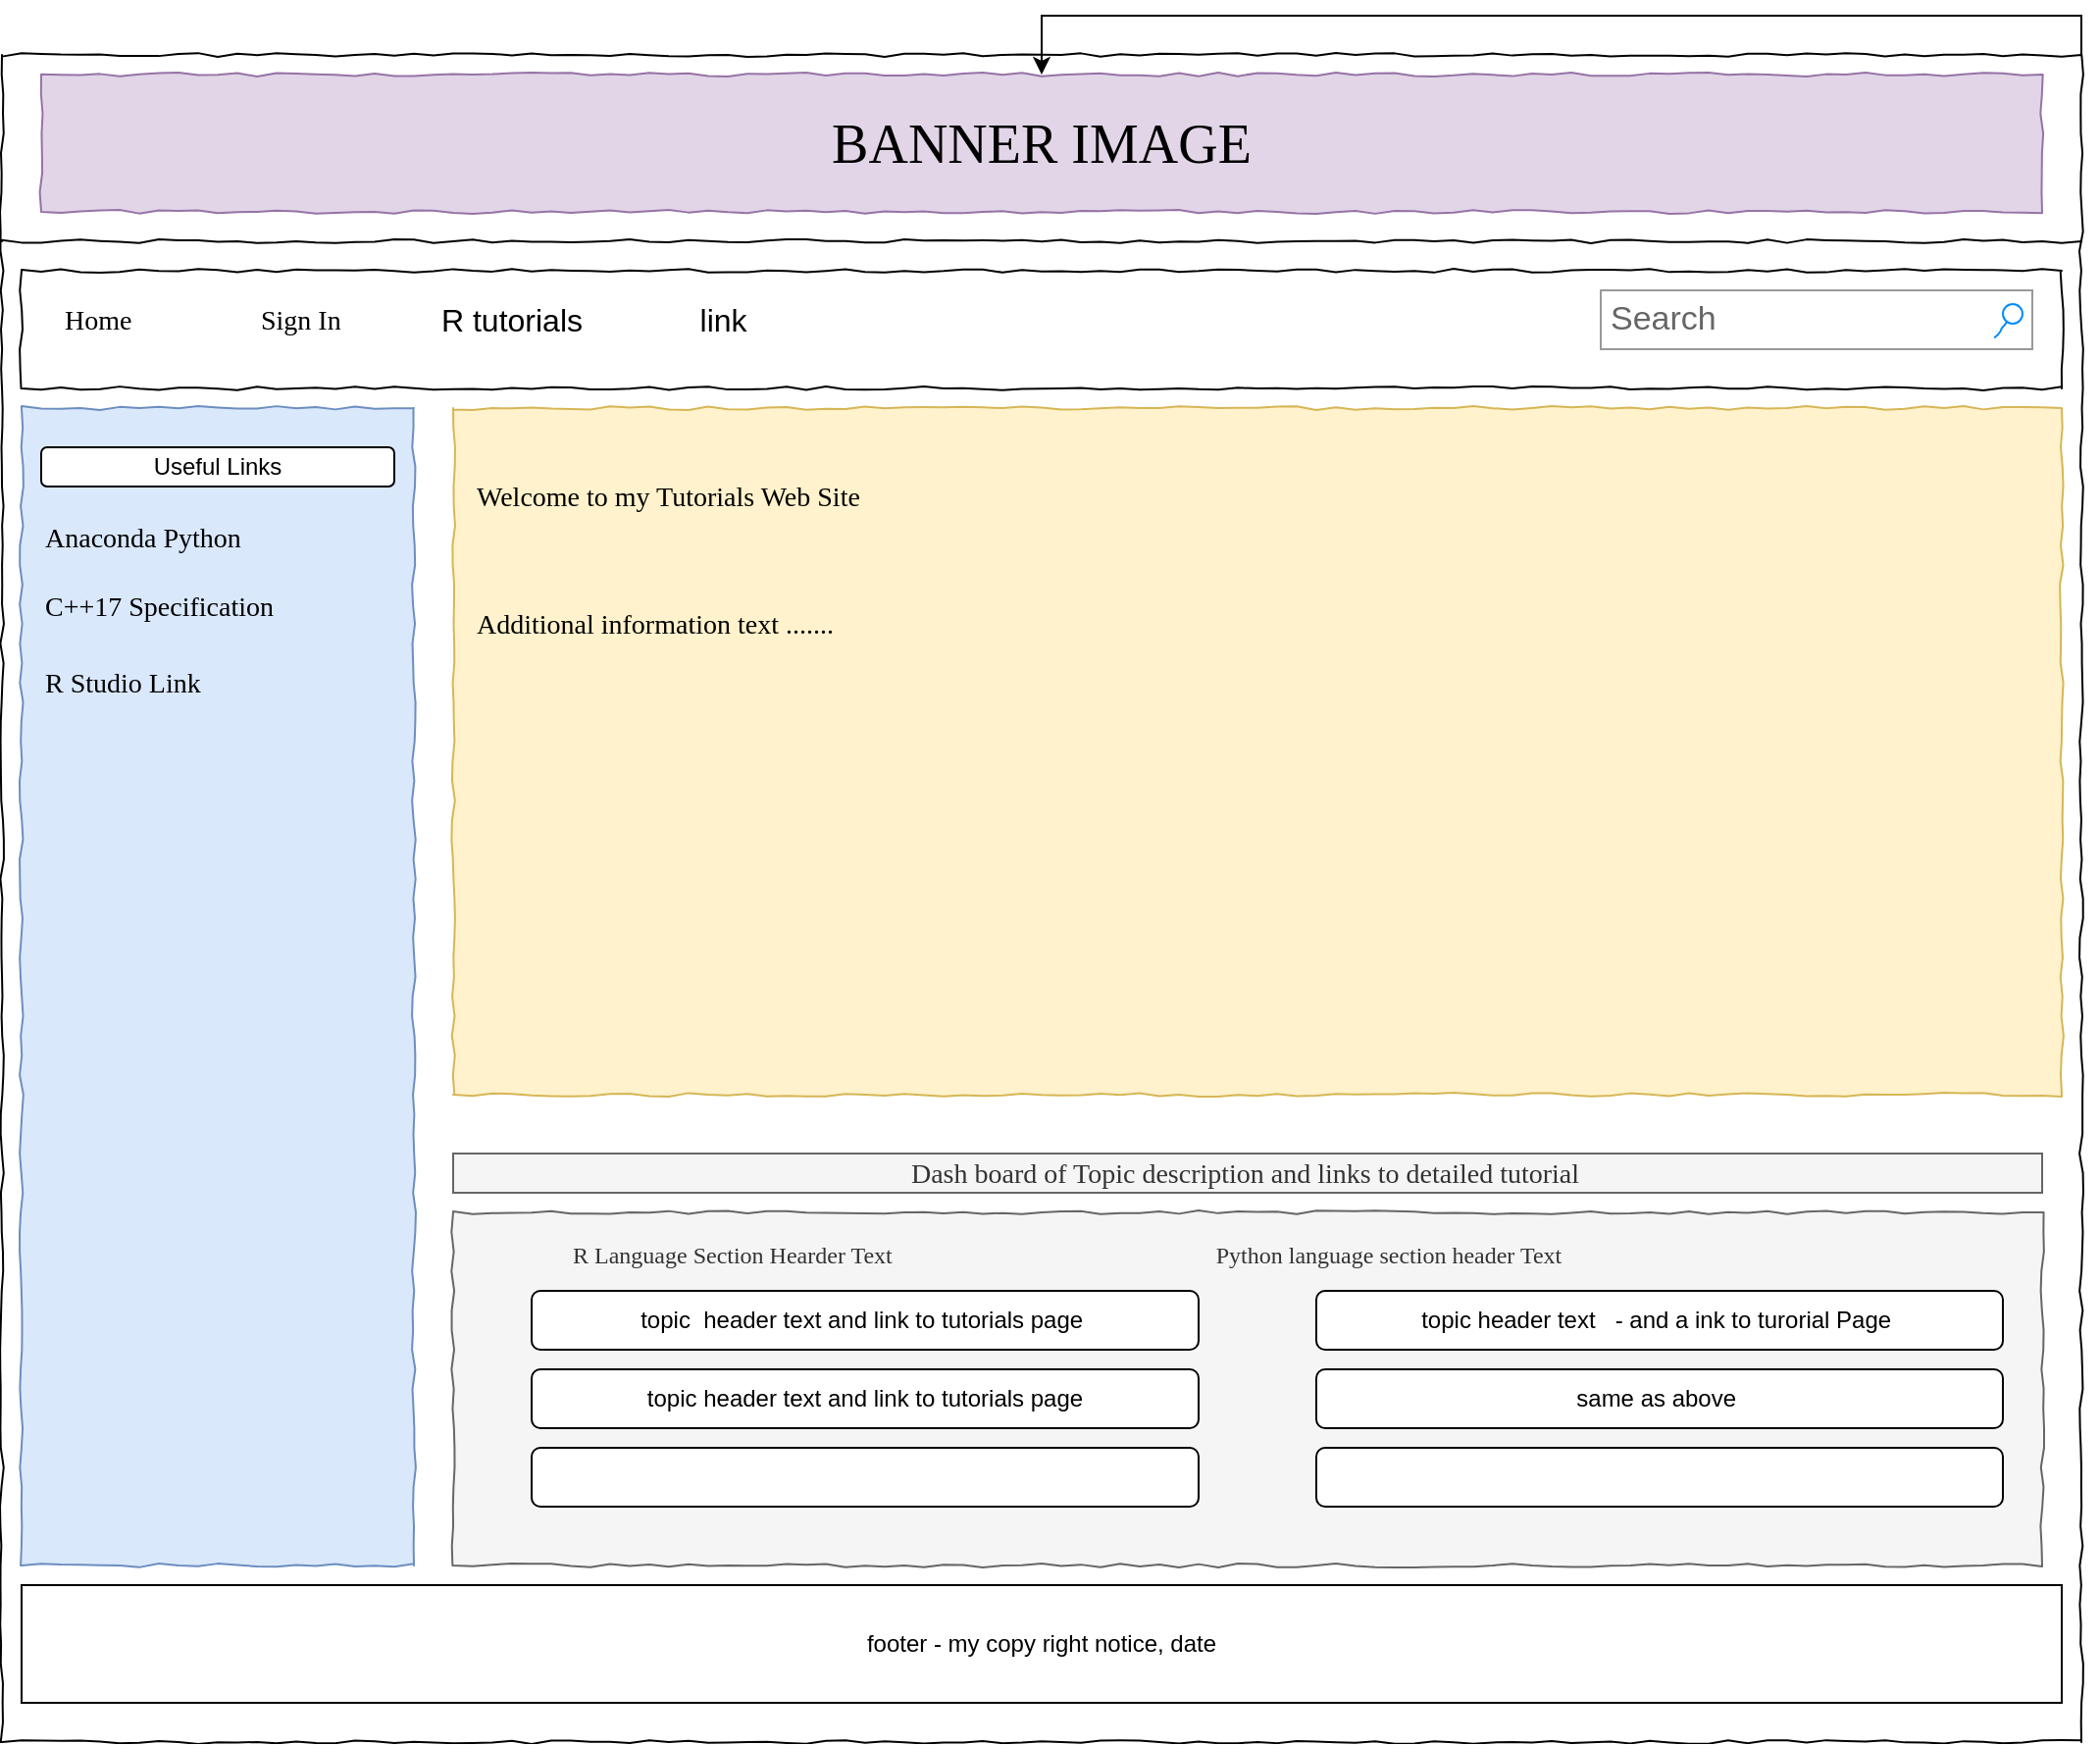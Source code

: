 <mxfile version="12.6.5" type="device"><diagram name="Page-1" id="03018318-947c-dd8e-b7a3-06fadd420f32"><mxGraphModel dx="1416" dy="806" grid="1" gridSize="10" guides="1" tooltips="1" connect="1" arrows="1" fold="1" page="1" pageScale="1" pageWidth="1100" pageHeight="850" background="#ffffff" math="0" shadow="0"><root><mxCell id="0"/><mxCell id="1" parent="0"/><mxCell id="i95FhM3kqCHliHEgB9Us-1" style="edgeStyle=orthogonalEdgeStyle;rounded=0;orthogonalLoop=1;jettySize=auto;html=1;exitX=1;exitY=0;exitDx=0;exitDy=0;" parent="1" source="677b7b8949515195-1" target="677b7b8949515195-2" edge="1"><mxGeometry relative="1" as="geometry"/></mxCell><mxCell id="677b7b8949515195-1" value="" style="whiteSpace=wrap;html=1;rounded=0;shadow=0;labelBackgroundColor=none;strokeColor=#000000;strokeWidth=1;fillColor=none;fontFamily=Verdana;fontSize=12;fontColor=#000000;align=center;comic=1;" parent="1" vertex="1"><mxGeometry x="20" y="50" width="1060" height="860" as="geometry"/></mxCell><mxCell id="677b7b8949515195-2" value="BANNER IMAGE" style="whiteSpace=wrap;html=1;rounded=0;shadow=0;labelBackgroundColor=none;strokeWidth=1;fontFamily=Verdana;fontSize=28;align=center;comic=1;fillColor=#e1d5e7;strokeColor=#9673a6;" parent="1" vertex="1"><mxGeometry x="40" y="60" width="1020" height="70" as="geometry"/></mxCell><mxCell id="677b7b8949515195-3" value="Search" style="strokeWidth=1;shadow=0;dashed=0;align=center;html=1;shape=mxgraph.mockup.forms.searchBox;strokeColor=#999999;mainText=;strokeColor2=#008cff;fontColor=#666666;fontSize=17;align=left;spacingLeft=3;rounded=0;labelBackgroundColor=none;comic=1;" parent="1" vertex="1"><mxGeometry x="835" y="170" width="220" height="30" as="geometry"/></mxCell><mxCell id="677b7b8949515195-8" value="" style="whiteSpace=wrap;html=1;rounded=0;shadow=0;labelBackgroundColor=none;strokeWidth=1;fillColor=#dae8fc;fontFamily=Verdana;fontSize=12;align=center;comic=1;strokeColor=#6c8ebf;" parent="1" vertex="1"><mxGeometry x="30" y="230" width="200" height="590" as="geometry"/></mxCell><mxCell id="677b7b8949515195-9" value="" style="line;strokeWidth=1;html=1;rounded=0;shadow=0;labelBackgroundColor=none;fillColor=none;fontFamily=Verdana;fontSize=14;fontColor=#000000;align=center;comic=1;" parent="1" vertex="1"><mxGeometry x="20" y="140" width="1060" height="10" as="geometry"/></mxCell><mxCell id="677b7b8949515195-10" value="" style="whiteSpace=wrap;html=1;rounded=0;shadow=0;labelBackgroundColor=none;strokeWidth=1;fillColor=none;fontFamily=Verdana;fontSize=12;align=center;comic=1;" parent="1" vertex="1"><mxGeometry x="30" y="160" width="1040" height="60" as="geometry"/></mxCell><mxCell id="677b7b8949515195-11" value="Home" style="text;html=1;points=[];align=left;verticalAlign=top;spacingTop=-4;fontSize=14;fontFamily=Verdana" parent="1" vertex="1"><mxGeometry x="50" y="175" width="60" height="20" as="geometry"/></mxCell><mxCell id="677b7b8949515195-12" value="Sign In" style="text;html=1;points=[];align=left;verticalAlign=top;spacingTop=-4;fontSize=14;fontFamily=Verdana" parent="1" vertex="1"><mxGeometry x="150" y="175" width="60" height="20" as="geometry"/></mxCell><mxCell id="677b7b8949515195-15" value="&lt;div&gt;&amp;nbsp; &amp;nbsp; &amp;nbsp; &amp;nbsp; &amp;nbsp; &amp;nbsp; &amp;nbsp; &amp;nbsp; &amp;nbsp;R Language Section Hearder Text&amp;nbsp; &amp;nbsp; &amp;nbsp; &amp;nbsp; &amp;nbsp; &amp;nbsp; &amp;nbsp; &amp;nbsp; &amp;nbsp; &amp;nbsp; &amp;nbsp; &amp;nbsp; &amp;nbsp; &amp;nbsp; &amp;nbsp; &amp;nbsp; &amp;nbsp; &amp;nbsp; &amp;nbsp; &amp;nbsp; &amp;nbsp; &amp;nbsp; &amp;nbsp; &amp;nbsp; &amp;nbsp; &amp;nbsp; &amp;nbsp; &amp;nbsp;Python language section header Text&amp;nbsp;&lt;/div&gt;" style="whiteSpace=wrap;html=1;rounded=0;shadow=0;labelBackgroundColor=none;strokeWidth=1;fillColor=#f5f5f5;fontFamily=Verdana;fontSize=12;align=left;verticalAlign=top;spacing=10;comic=1;strokeColor=#666666;fontColor=#333333;" parent="1" vertex="1"><mxGeometry x="250" y="640" width="810" height="180" as="geometry"/></mxCell><mxCell id="677b7b8949515195-25" value="" style="whiteSpace=wrap;html=1;rounded=0;shadow=0;labelBackgroundColor=none;strokeWidth=1;fillColor=#fff2cc;fontFamily=Verdana;fontSize=12;align=center;comic=1;strokeColor=#d6b656;" parent="1" vertex="1"><mxGeometry x="250" y="230" width="820" height="350" as="geometry"/></mxCell><mxCell id="677b7b8949515195-27" value="R Studio Link" style="text;html=1;points=[];align=left;verticalAlign=top;spacingTop=-4;fontSize=14;fontFamily=Verdana" parent="1" vertex="1"><mxGeometry x="40" y="360" width="170" height="20" as="geometry"/></mxCell><mxCell id="677b7b8949515195-28" value="Anaconda Python&amp;nbsp;" style="text;html=1;points=[];align=left;verticalAlign=top;spacingTop=-4;fontSize=14;fontFamily=Verdana" parent="1" vertex="1"><mxGeometry x="40" y="286" width="170" height="20" as="geometry"/></mxCell><mxCell id="677b7b8949515195-29" value="C++17 Specification" style="text;html=1;points=[];align=left;verticalAlign=top;spacingTop=-4;fontSize=14;fontFamily=Verdana" parent="1" vertex="1"><mxGeometry x="40" y="321" width="170" height="20" as="geometry"/></mxCell><mxCell id="677b7b8949515195-42" value="Dash board of Topic description and links to detailed tutorial&amp;nbsp;" style="text;html=1;points=[];align=center;verticalAlign=top;spacingTop=-4;fontSize=14;fontFamily=Verdana;imageAlign=center;strokeColor=#666666;fillColor=#f5f5f5;fontColor=#333333;" parent="1" vertex="1"><mxGeometry x="250" y="610" width="810" height="20" as="geometry"/></mxCell><mxCell id="677b7b8949515195-44" value="Welcome to my Tutorials Web Site" style="text;html=1;points=[];align=left;verticalAlign=top;spacingTop=-4;fontSize=14;fontFamily=Verdana;imageAlign=center;" parent="1" vertex="1"><mxGeometry x="260" y="265" width="760" height="20" as="geometry"/></mxCell><mxCell id="677b7b8949515195-45" value="Additional information text ......." style="text;html=1;points=[];align=left;verticalAlign=top;spacingTop=-4;fontSize=14;fontFamily=Verdana" parent="1" vertex="1"><mxGeometry x="260" y="330" width="170" height="20" as="geometry"/></mxCell><mxCell id="7qeAKHXtoYgMJsrX6l8v-2" value="topic&amp;nbsp; header text and link to tutorials page&amp;nbsp;" style="rounded=1;whiteSpace=wrap;html=1;strokeColor=#000000;" parent="1" vertex="1"><mxGeometry x="290" y="680" width="340" height="30" as="geometry"/></mxCell><mxCell id="7qeAKHXtoYgMJsrX6l8v-3" value="topic header text and link to tutorials page" style="rounded=1;whiteSpace=wrap;html=1;strokeColor=#000000;" parent="1" vertex="1"><mxGeometry x="290" y="720" width="340" height="30" as="geometry"/></mxCell><mxCell id="7qeAKHXtoYgMJsrX6l8v-4" value="topic header text&amp;nbsp; &amp;nbsp;- and a ink to turorial Page&amp;nbsp;" style="rounded=1;whiteSpace=wrap;html=1;strokeColor=#000000;" parent="1" vertex="1"><mxGeometry x="690" y="680" width="350" height="30" as="geometry"/></mxCell><mxCell id="7qeAKHXtoYgMJsrX6l8v-5" value="same as above&amp;nbsp;" style="rounded=1;whiteSpace=wrap;html=1;strokeColor=#000000;" parent="1" vertex="1"><mxGeometry x="690" y="720" width="350" height="30" as="geometry"/></mxCell><mxCell id="7qeAKHXtoYgMJsrX6l8v-6" value="footer - my copy right notice, date" style="rounded=0;whiteSpace=wrap;html=1;strokeColor=#000000;" parent="1" vertex="1"><mxGeometry x="30" y="830" width="1040" height="60" as="geometry"/></mxCell><mxCell id="TA17Nk7LIT_2OCOLqawr-1" value="Useful Links" style="rounded=1;whiteSpace=wrap;html=1;" vertex="1" parent="1"><mxGeometry x="40" y="250" width="180" height="20" as="geometry"/></mxCell><mxCell id="TA17Nk7LIT_2OCOLqawr-2" value="R tutorials" style="text;html=1;strokeColor=none;fillColor=none;align=center;verticalAlign=middle;whiteSpace=wrap;rounded=0;imageHeight=24;fontSize=16;" vertex="1" parent="1"><mxGeometry x="240" y="175" width="80" height="20" as="geometry"/></mxCell><mxCell id="TA17Nk7LIT_2OCOLqawr-4" value="" style="rounded=1;whiteSpace=wrap;html=1;fontSize=16;" vertex="1" parent="1"><mxGeometry x="290" y="760" width="340" height="30" as="geometry"/></mxCell><mxCell id="TA17Nk7LIT_2OCOLqawr-5" value="" style="rounded=1;whiteSpace=wrap;html=1;fontSize=16;" vertex="1" parent="1"><mxGeometry x="690" y="760" width="350" height="30" as="geometry"/></mxCell><mxCell id="TA17Nk7LIT_2OCOLqawr-6" value="link&amp;nbsp;" style="text;html=1;strokeColor=none;fillColor=none;align=center;verticalAlign=middle;whiteSpace=wrap;rounded=0;fontSize=16;" vertex="1" parent="1"><mxGeometry x="370" y="180" width="40" height="10" as="geometry"/></mxCell></root></mxGraphModel></diagram></mxfile>